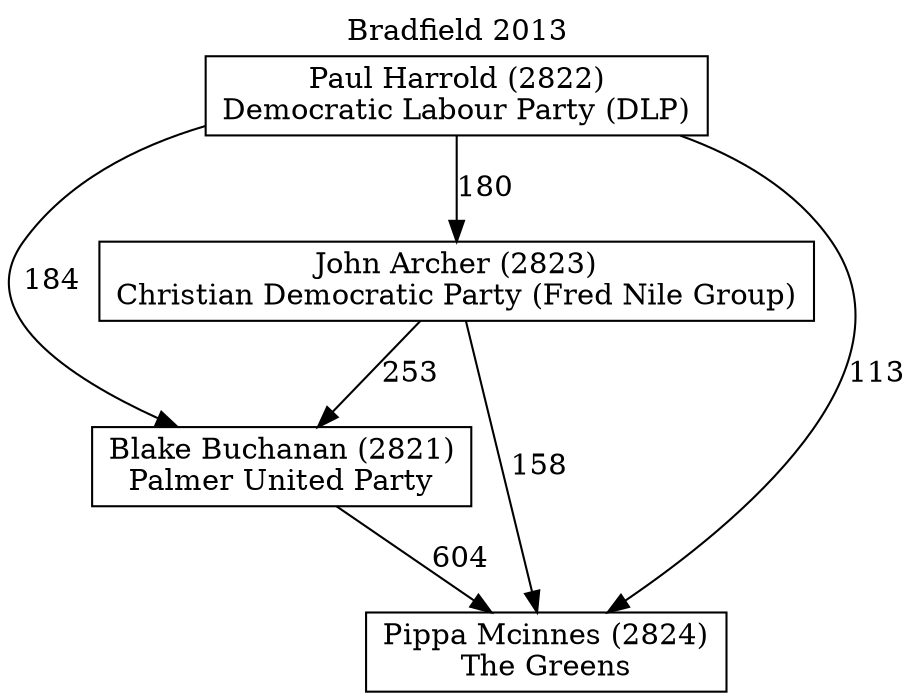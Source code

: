 // House preference flow
digraph "Pippa Mcinnes (2824)_Bradfield_2013" {
	graph [label="Bradfield 2013" labelloc=t mclimit=10]
	node [shape=box]
	"Blake Buchanan (2821)" [label="Blake Buchanan (2821)
Palmer United Party"]
	"John Archer (2823)" [label="John Archer (2823)
Christian Democratic Party (Fred Nile Group)"]
	"Paul Harrold (2822)" [label="Paul Harrold (2822)
Democratic Labour Party (DLP)"]
	"Pippa Mcinnes (2824)" [label="Pippa Mcinnes (2824)
The Greens"]
	"Blake Buchanan (2821)" -> "Pippa Mcinnes (2824)" [label=604]
	"John Archer (2823)" -> "Blake Buchanan (2821)" [label=253]
	"John Archer (2823)" -> "Pippa Mcinnes (2824)" [label=158]
	"Paul Harrold (2822)" -> "Blake Buchanan (2821)" [label=184]
	"Paul Harrold (2822)" -> "John Archer (2823)" [label=180]
	"Paul Harrold (2822)" -> "Pippa Mcinnes (2824)" [label=113]
}
